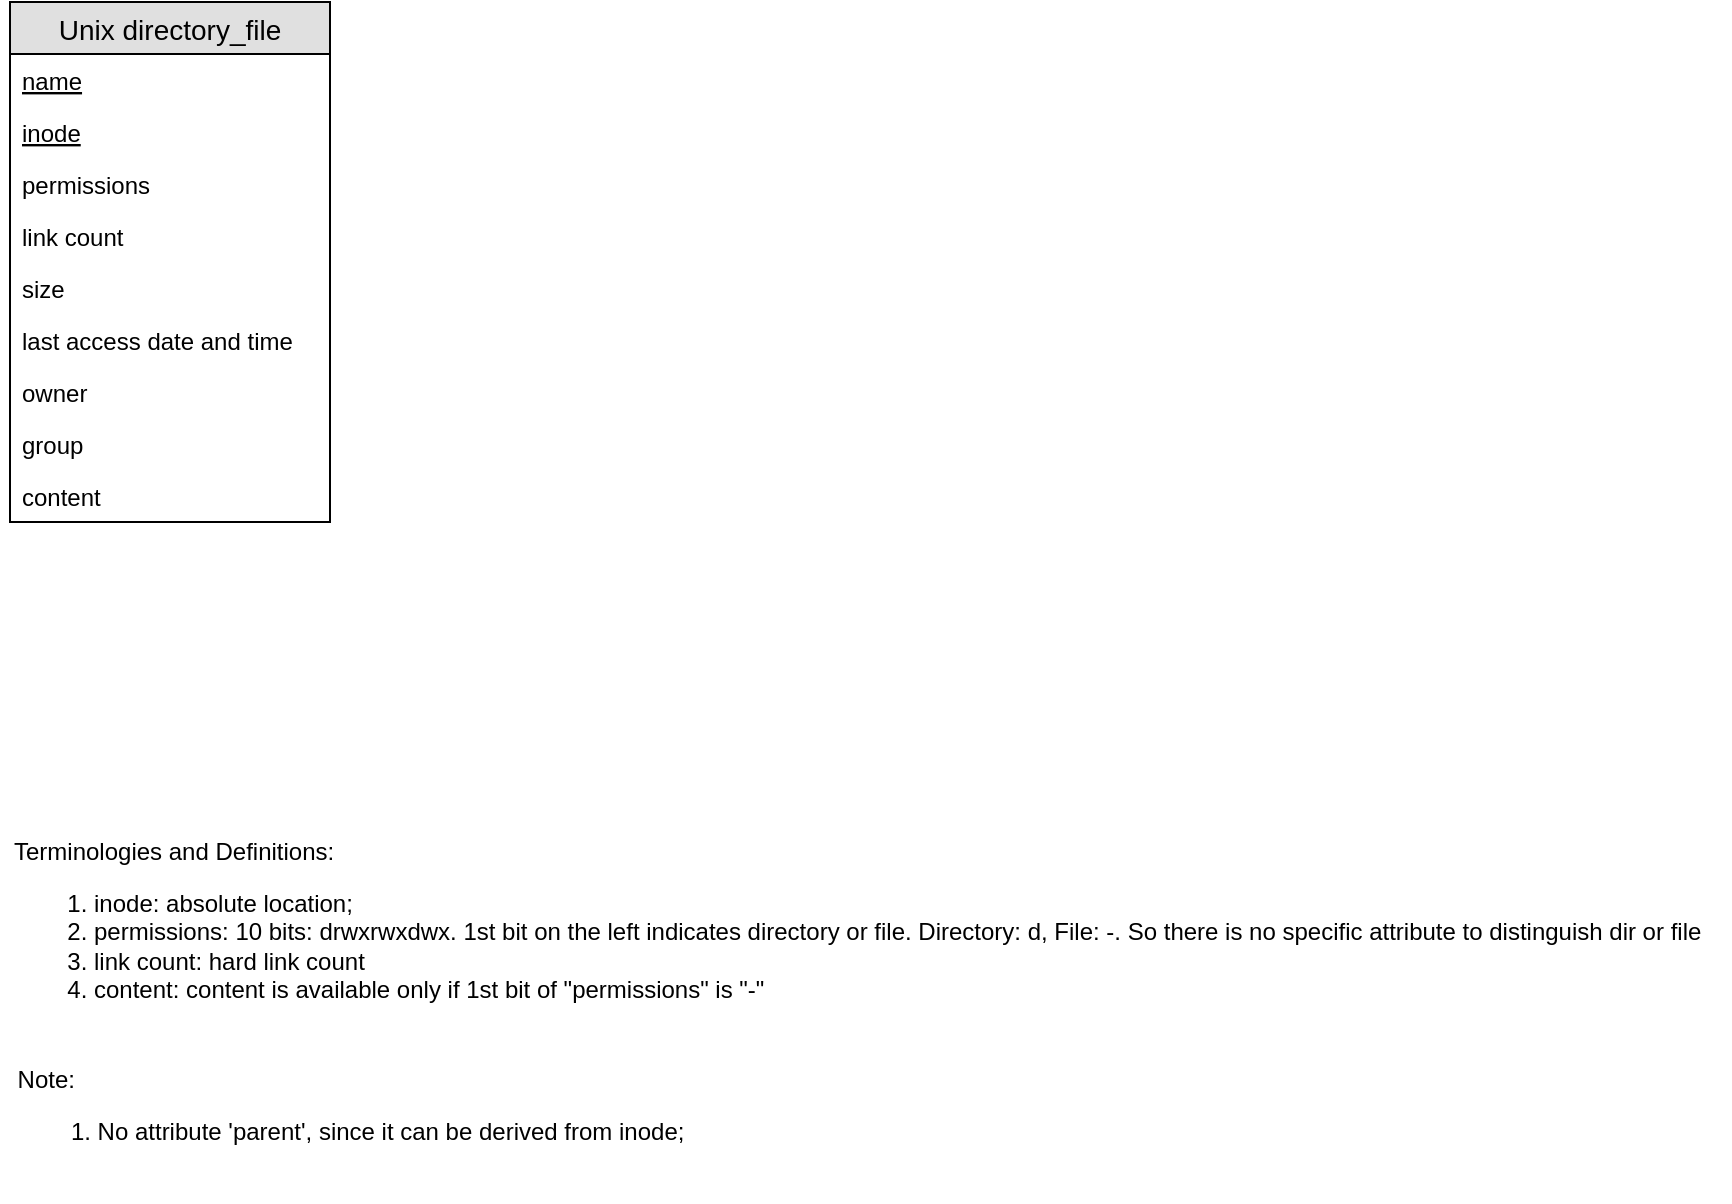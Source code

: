 <mxfile version="12.7.9" type="device"><diagram id="C5RBs43oDa-KdzZeNtuy" name="Page-1"><mxGraphModel dx="915" dy="592" grid="1" gridSize="10" guides="1" tooltips="1" connect="1" arrows="1" fold="1" page="1" pageScale="1" pageWidth="827" pageHeight="1169" math="0" shadow="0"><root><mxCell id="WIyWlLk6GJQsqaUBKTNV-0"/><mxCell id="WIyWlLk6GJQsqaUBKTNV-1" parent="WIyWlLk6GJQsqaUBKTNV-0"/><mxCell id="qXQYt-Zqcrl9LIeL69r9-24" value="Unix directory_file" style="swimlane;fontStyle=0;childLayout=stackLayout;horizontal=1;startSize=26;fillColor=#e0e0e0;horizontalStack=0;resizeParent=1;resizeParentMax=0;resizeLast=0;collapsible=1;marginBottom=0;swimlaneFillColor=#ffffff;align=center;fontSize=14;" vertex="1" parent="WIyWlLk6GJQsqaUBKTNV-1"><mxGeometry x="50" y="90" width="160" height="260" as="geometry"/></mxCell><mxCell id="qXQYt-Zqcrl9LIeL69r9-25" value="name" style="text;strokeColor=none;fillColor=none;spacingLeft=4;spacingRight=4;overflow=hidden;rotatable=0;points=[[0,0.5],[1,0.5]];portConstraint=eastwest;fontSize=12;fontStyle=4" vertex="1" parent="qXQYt-Zqcrl9LIeL69r9-24"><mxGeometry y="26" width="160" height="26" as="geometry"/></mxCell><mxCell id="qXQYt-Zqcrl9LIeL69r9-26" value="inode" style="text;strokeColor=none;fillColor=none;spacingLeft=4;spacingRight=4;overflow=hidden;rotatable=0;points=[[0,0.5],[1,0.5]];portConstraint=eastwest;fontSize=12;fontStyle=4" vertex="1" parent="qXQYt-Zqcrl9LIeL69r9-24"><mxGeometry y="52" width="160" height="26" as="geometry"/></mxCell><mxCell id="qXQYt-Zqcrl9LIeL69r9-27" value="permissions" style="text;strokeColor=none;fillColor=none;spacingLeft=4;spacingRight=4;overflow=hidden;rotatable=0;points=[[0,0.5],[1,0.5]];portConstraint=eastwest;fontSize=12;" vertex="1" parent="qXQYt-Zqcrl9LIeL69r9-24"><mxGeometry y="78" width="160" height="26" as="geometry"/></mxCell><mxCell id="qXQYt-Zqcrl9LIeL69r9-32" value="link count" style="text;strokeColor=none;fillColor=none;spacingLeft=4;spacingRight=4;overflow=hidden;rotatable=0;points=[[0,0.5],[1,0.5]];portConstraint=eastwest;fontSize=12;" vertex="1" parent="qXQYt-Zqcrl9LIeL69r9-24"><mxGeometry y="104" width="160" height="26" as="geometry"/></mxCell><mxCell id="qXQYt-Zqcrl9LIeL69r9-33" value="size" style="text;strokeColor=none;fillColor=none;spacingLeft=4;spacingRight=4;overflow=hidden;rotatable=0;points=[[0,0.5],[1,0.5]];portConstraint=eastwest;fontSize=12;" vertex="1" parent="qXQYt-Zqcrl9LIeL69r9-24"><mxGeometry y="130" width="160" height="26" as="geometry"/></mxCell><mxCell id="qXQYt-Zqcrl9LIeL69r9-34" value="last access date and time&#10;" style="text;strokeColor=none;fillColor=none;spacingLeft=4;spacingRight=4;overflow=hidden;rotatable=0;points=[[0,0.5],[1,0.5]];portConstraint=eastwest;fontSize=12;" vertex="1" parent="qXQYt-Zqcrl9LIeL69r9-24"><mxGeometry y="156" width="160" height="26" as="geometry"/></mxCell><mxCell id="qXQYt-Zqcrl9LIeL69r9-35" value="owner" style="text;strokeColor=none;fillColor=none;spacingLeft=4;spacingRight=4;overflow=hidden;rotatable=0;points=[[0,0.5],[1,0.5]];portConstraint=eastwest;fontSize=12;" vertex="1" parent="qXQYt-Zqcrl9LIeL69r9-24"><mxGeometry y="182" width="160" height="26" as="geometry"/></mxCell><mxCell id="qXQYt-Zqcrl9LIeL69r9-36" value="group" style="text;strokeColor=none;fillColor=none;spacingLeft=4;spacingRight=4;overflow=hidden;rotatable=0;points=[[0,0.5],[1,0.5]];portConstraint=eastwest;fontSize=12;" vertex="1" parent="qXQYt-Zqcrl9LIeL69r9-24"><mxGeometry y="208" width="160" height="26" as="geometry"/></mxCell><mxCell id="qXQYt-Zqcrl9LIeL69r9-37" value="content" style="text;strokeColor=none;fillColor=none;spacingLeft=4;spacingRight=4;overflow=hidden;rotatable=0;points=[[0,0.5],[1,0.5]];portConstraint=eastwest;fontSize=12;" vertex="1" parent="qXQYt-Zqcrl9LIeL69r9-24"><mxGeometry y="234" width="160" height="26" as="geometry"/></mxCell><mxCell id="qXQYt-Zqcrl9LIeL69r9-28" value="&lt;span&gt;Terminologies and Definitions:&amp;nbsp;&lt;br&gt;&lt;ol&gt;&lt;li&gt;&lt;span&gt;inode: absolute location;&lt;/span&gt;&lt;/li&gt;&lt;li style=&quot;text-align: left&quot;&gt;permissions: 10 bits: drwxrwxdwx. 1st bit on the left indicates directory or file. Directory: d, File: -. So there is no specific attribute to distinguish dir or file&lt;/li&gt;&lt;li style=&quot;text-align: left&quot;&gt;link count: hard link count&lt;/li&gt;&lt;li style=&quot;text-align: left&quot;&gt;content: content is available only if 1st bit of &quot;permissions&quot; is &quot;-&quot;&lt;/li&gt;&lt;/ol&gt;&lt;/span&gt;" style="text;html=1;align=left;verticalAlign=middle;resizable=0;points=[];autosize=1;" vertex="1" parent="WIyWlLk6GJQsqaUBKTNV-1"><mxGeometry x="50" y="505" width="860" height="100" as="geometry"/></mxCell><mxCell id="qXQYt-Zqcrl9LIeL69r9-31" value="&lt;div style=&quot;text-align: left&quot;&gt;&lt;span&gt;Note:&lt;/span&gt;&lt;/div&gt;&lt;ol&gt;&lt;li style=&quot;text-align: left&quot;&gt;No attribute 'parent', since it can be derived from inode;&lt;/li&gt;&lt;/ol&gt;&lt;div style=&quot;text-align: left&quot;&gt;&lt;span&gt;&amp;nbsp;&lt;/span&gt;&lt;/div&gt;" style="text;html=1;align=center;verticalAlign=middle;resizable=0;points=[];autosize=1;" vertex="1" parent="WIyWlLk6GJQsqaUBKTNV-1"><mxGeometry x="45" y="620" width="350" height="70" as="geometry"/></mxCell></root></mxGraphModel></diagram></mxfile>